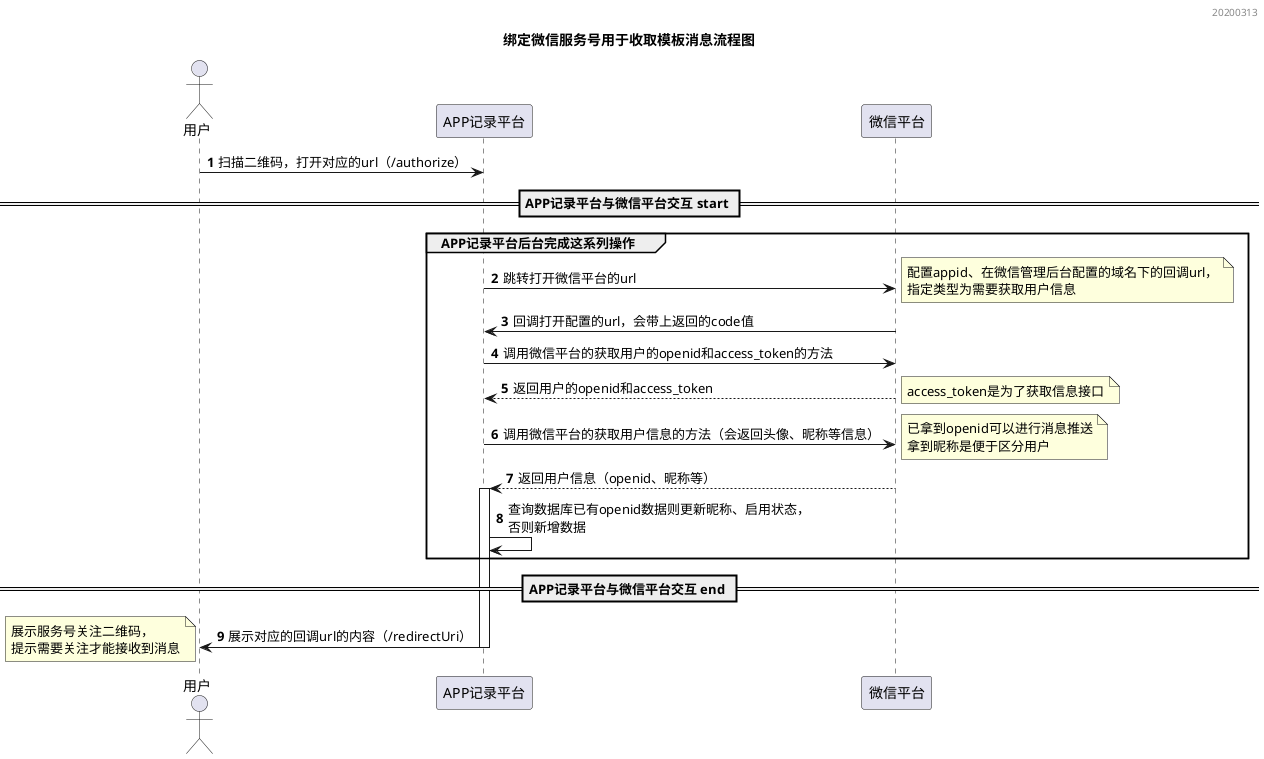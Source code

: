 // 微信服务号，关注绑定通知。
// 拿到服务号的关注者对应这个服务号的openId、昵称。
// 用于模板消息发送。

// participant, actor, boundary, control, entity, database，collections
// 参与者、参与者、边界、控件、实体、数据库、集合

// newpage 分页，相当于多个图片
// == ==  分段

@startuml

header 20200313

title 绑定微信服务号用于收取模板消息流程图

autonumber

actor 用户

用户 -> APP记录平台 : 扫描二维码，打开对应的url（/authorize）

== APP记录平台与微信平台交互 start ==

group APP记录平台后台完成这系列操作

APP记录平台 -> 微信平台 : 跳转打开微信平台的url
note right : 配置appid、在微信管理后台配置的域名下的回调url，\n指定类型为需要获取用户信息
微信平台 -> APP记录平台 : 回调打开配置的url，会带上返回的code值
APP记录平台 -> 微信平台 : 调用微信平台的获取用户的openid和access_token的方法
APP记录平台 <-- 微信平台 : 返回用户的openid和access_token
note right : access_token是为了获取信息接口
APP记录平台 -> 微信平台 : 调用微信平台的获取用户信息的方法（会返回头像、昵称等信息）
note right : 已拿到openid可以进行消息推送\n拿到昵称是便于区分用户
APP记录平台 <-- 微信平台 : 返回用户信息（openid、昵称等）

activate APP记录平台
APP记录平台 -> APP记录平台 : 查询数据库已有openid数据则更新昵称、启用状态，\n否则新增数据

end

== APP记录平台与微信平台交互 end ==

APP记录平台 -> 用户 : 展示对应的回调url的内容（/redirectUri）
note left :  展示服务号关注二维码，\n提示需要关注才能接收到消息

deactivate APP记录平台

@enduml